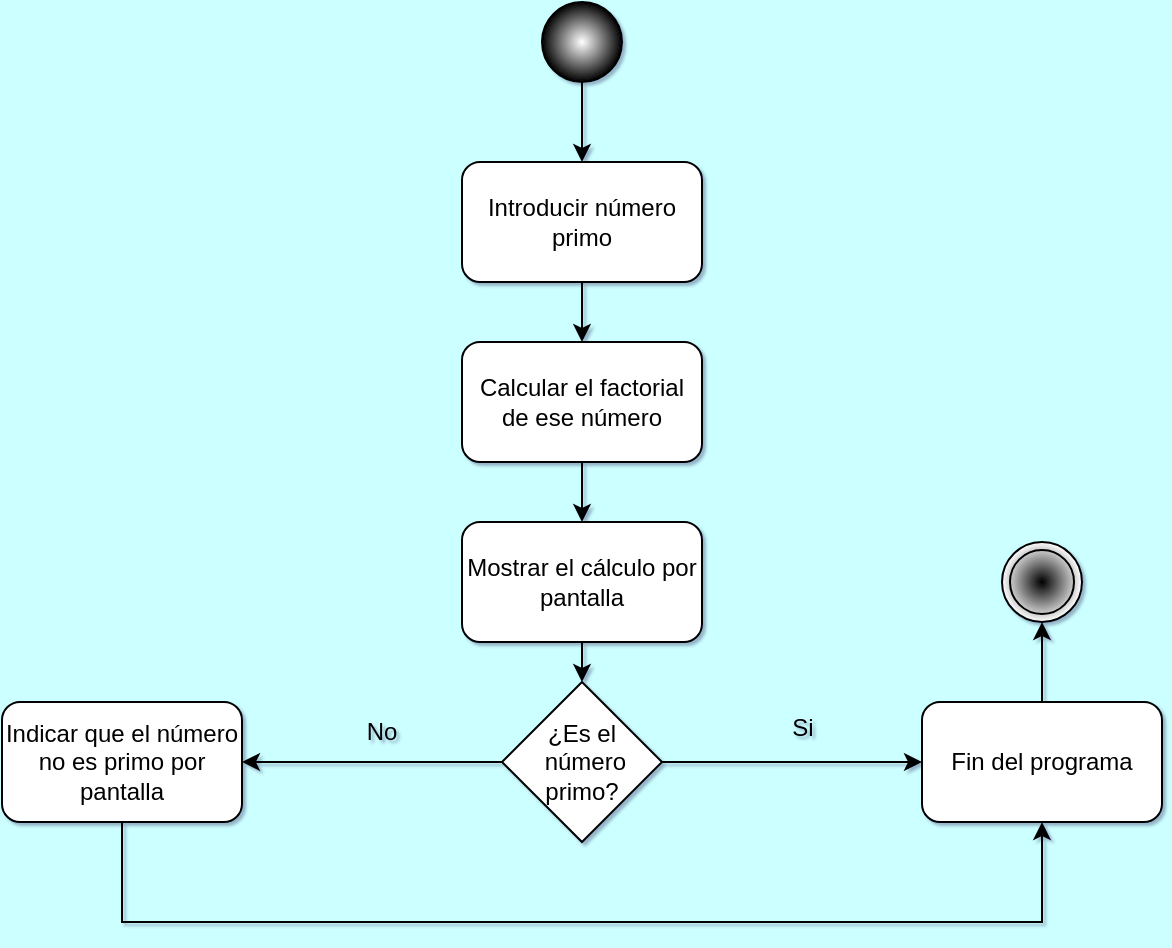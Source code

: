 <mxfile version="23.1.1" type="device">
  <diagram name="Página-1" id="Rganr19uKsDzd_jjGSZs">
    <mxGraphModel dx="1188" dy="789" grid="1" gridSize="10" guides="1" tooltips="1" connect="1" arrows="1" fold="1" page="1" pageScale="1" pageWidth="1169" pageHeight="827" background="#CCFFFF" math="0" shadow="1">
      <root>
        <mxCell id="0" />
        <mxCell id="1" parent="0" />
        <mxCell id="8gqbpLLkER0GLrXkm65x-2" style="edgeStyle=orthogonalEdgeStyle;rounded=0;orthogonalLoop=1;jettySize=auto;html=1;exitX=0.5;exitY=1;exitDx=0;exitDy=0;" edge="1" parent="1" source="KhnNNgycjfnA8WjDQx8Y-1" target="KhnNNgycjfnA8WjDQx8Y-2">
          <mxGeometry relative="1" as="geometry" />
        </mxCell>
        <mxCell id="KhnNNgycjfnA8WjDQx8Y-1" value="Introducir número primo" style="rounded=1;whiteSpace=wrap;html=1;" parent="1" vertex="1">
          <mxGeometry x="490" y="120" width="120" height="60" as="geometry" />
        </mxCell>
        <mxCell id="8gqbpLLkER0GLrXkm65x-3" style="edgeStyle=orthogonalEdgeStyle;rounded=0;orthogonalLoop=1;jettySize=auto;html=1;exitX=0.5;exitY=1;exitDx=0;exitDy=0;entryX=0.5;entryY=0;entryDx=0;entryDy=0;" edge="1" parent="1" source="KhnNNgycjfnA8WjDQx8Y-2" target="KhnNNgycjfnA8WjDQx8Y-21">
          <mxGeometry relative="1" as="geometry" />
        </mxCell>
        <mxCell id="KhnNNgycjfnA8WjDQx8Y-2" value="&lt;div&gt;Calcular el factorial de ese número&lt;br&gt;&lt;/div&gt;" style="rounded=1;whiteSpace=wrap;html=1;" parent="1" vertex="1">
          <mxGeometry x="490" y="210" width="120" height="60" as="geometry" />
        </mxCell>
        <mxCell id="8gqbpLLkER0GLrXkm65x-4" style="edgeStyle=orthogonalEdgeStyle;rounded=0;orthogonalLoop=1;jettySize=auto;html=1;exitX=1;exitY=0.5;exitDx=0;exitDy=0;entryX=0;entryY=0.5;entryDx=0;entryDy=0;" edge="1" parent="1" source="KhnNNgycjfnA8WjDQx8Y-3" target="KhnNNgycjfnA8WjDQx8Y-4">
          <mxGeometry relative="1" as="geometry" />
        </mxCell>
        <mxCell id="8gqbpLLkER0GLrXkm65x-5" style="edgeStyle=orthogonalEdgeStyle;rounded=0;orthogonalLoop=1;jettySize=auto;html=1;exitX=0;exitY=0.5;exitDx=0;exitDy=0;entryX=1;entryY=0.5;entryDx=0;entryDy=0;" edge="1" parent="1" source="KhnNNgycjfnA8WjDQx8Y-3" target="KhnNNgycjfnA8WjDQx8Y-5">
          <mxGeometry relative="1" as="geometry" />
        </mxCell>
        <mxCell id="KhnNNgycjfnA8WjDQx8Y-3" value="&lt;div&gt;¿Es el&lt;/div&gt;&lt;div&gt;&amp;nbsp;número primo?&lt;/div&gt;" style="rhombus;whiteSpace=wrap;html=1;" parent="1" vertex="1">
          <mxGeometry x="510" y="380" width="80" height="80" as="geometry" />
        </mxCell>
        <mxCell id="KhnNNgycjfnA8WjDQx8Y-19" style="edgeStyle=orthogonalEdgeStyle;rounded=0;orthogonalLoop=1;jettySize=auto;html=1;exitX=0.5;exitY=0;exitDx=0;exitDy=0;entryX=0.5;entryY=1;entryDx=0;entryDy=0;" parent="1" source="KhnNNgycjfnA8WjDQx8Y-4" target="KhnNNgycjfnA8WjDQx8Y-18" edge="1">
          <mxGeometry relative="1" as="geometry" />
        </mxCell>
        <mxCell id="KhnNNgycjfnA8WjDQx8Y-4" value="Fin del programa" style="rounded=1;whiteSpace=wrap;html=1;" parent="1" vertex="1">
          <mxGeometry x="720" y="390" width="120" height="60" as="geometry" />
        </mxCell>
        <mxCell id="8gqbpLLkER0GLrXkm65x-6" style="edgeStyle=orthogonalEdgeStyle;rounded=0;orthogonalLoop=1;jettySize=auto;html=1;exitX=0.5;exitY=1;exitDx=0;exitDy=0;entryX=0.5;entryY=1;entryDx=0;entryDy=0;" edge="1" parent="1" source="KhnNNgycjfnA8WjDQx8Y-5" target="KhnNNgycjfnA8WjDQx8Y-4">
          <mxGeometry relative="1" as="geometry">
            <Array as="points">
              <mxPoint x="320" y="500" />
              <mxPoint x="780" y="500" />
            </Array>
          </mxGeometry>
        </mxCell>
        <mxCell id="KhnNNgycjfnA8WjDQx8Y-5" value="Indicar que el número no es primo por pantalla" style="rounded=1;whiteSpace=wrap;html=1;" parent="1" vertex="1">
          <mxGeometry x="260" y="390" width="120" height="60" as="geometry" />
        </mxCell>
        <mxCell id="8gqbpLLkER0GLrXkm65x-1" style="edgeStyle=orthogonalEdgeStyle;rounded=0;orthogonalLoop=1;jettySize=auto;html=1;exitX=0.5;exitY=1;exitDx=0;exitDy=0;entryX=0.5;entryY=0;entryDx=0;entryDy=0;" edge="1" parent="1" source="KhnNNgycjfnA8WjDQx8Y-6" target="KhnNNgycjfnA8WjDQx8Y-1">
          <mxGeometry relative="1" as="geometry" />
        </mxCell>
        <mxCell id="KhnNNgycjfnA8WjDQx8Y-6" value="" style="ellipse;whiteSpace=wrap;html=1;aspect=fixed;fillColor=#FFFFFF;fillStyle=auto;gradientColor=#000000;gradientDirection=radial;" parent="1" vertex="1">
          <mxGeometry x="530" y="40" width="40" height="40" as="geometry" />
        </mxCell>
        <mxCell id="KhnNNgycjfnA8WjDQx8Y-18" value="" style="ellipse;shape=doubleEllipse;whiteSpace=wrap;html=1;aspect=fixed;gradientColor=#FFFFFF;gradientDirection=radial;fillColor=#000000;" parent="1" vertex="1">
          <mxGeometry x="760" y="310" width="40" height="40" as="geometry" />
        </mxCell>
        <mxCell id="8gqbpLLkER0GLrXkm65x-7" style="edgeStyle=orthogonalEdgeStyle;rounded=0;orthogonalLoop=1;jettySize=auto;html=1;exitX=0.5;exitY=1;exitDx=0;exitDy=0;entryX=0.5;entryY=0;entryDx=0;entryDy=0;" edge="1" parent="1" source="KhnNNgycjfnA8WjDQx8Y-21" target="KhnNNgycjfnA8WjDQx8Y-3">
          <mxGeometry relative="1" as="geometry" />
        </mxCell>
        <mxCell id="KhnNNgycjfnA8WjDQx8Y-21" value="Mostrar el cálculo por pantalla" style="rounded=1;whiteSpace=wrap;html=1;" parent="1" vertex="1">
          <mxGeometry x="490" y="300" width="120" height="60" as="geometry" />
        </mxCell>
        <mxCell id="8gqbpLLkER0GLrXkm65x-8" value="No" style="text;html=1;strokeColor=none;fillColor=none;align=center;verticalAlign=middle;whiteSpace=wrap;rounded=0;" vertex="1" parent="1">
          <mxGeometry x="420" y="390" width="60" height="30" as="geometry" />
        </mxCell>
        <mxCell id="8gqbpLLkER0GLrXkm65x-9" value="Si" style="text;html=1;align=center;verticalAlign=middle;resizable=0;points=[];autosize=1;strokeColor=none;fillColor=none;" vertex="1" parent="1">
          <mxGeometry x="645" y="388" width="30" height="30" as="geometry" />
        </mxCell>
      </root>
    </mxGraphModel>
  </diagram>
</mxfile>
